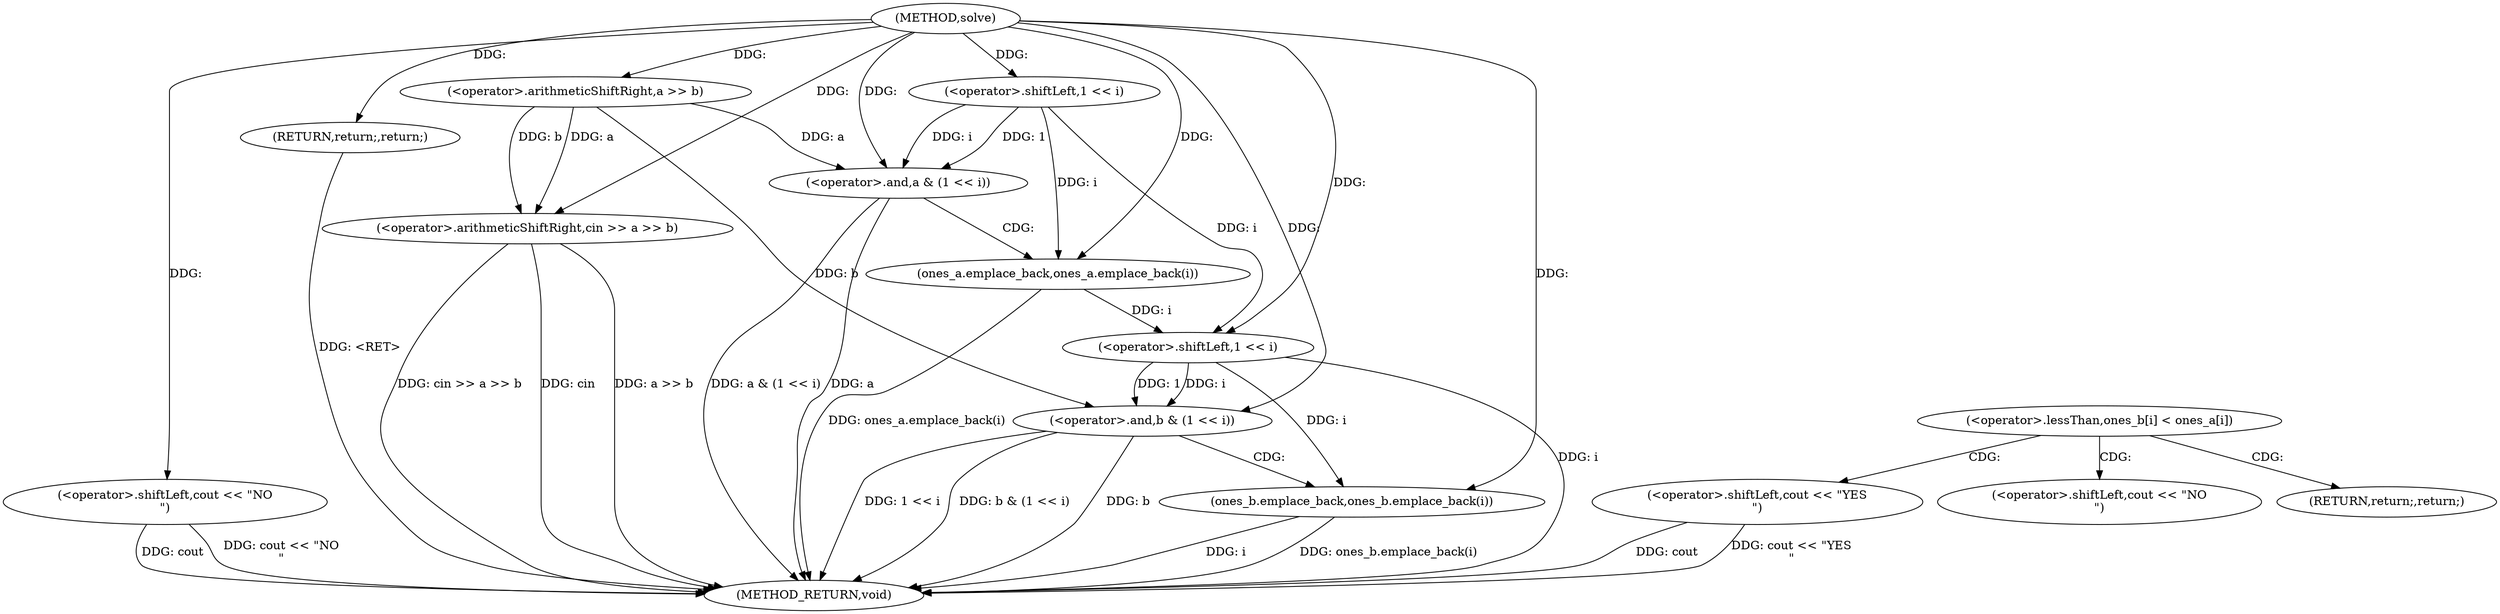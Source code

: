 digraph "solve" {  
"1000178" [label = "(METHOD,solve)" ]
"1000228" [label = "(METHOD_RETURN,void)" ]
"1000182" [label = "(<operator>.arithmeticShiftRight,cin >> a >> b)" ]
"1000225" [label = "(<operator>.shiftLeft,cout << \"YES\n\")" ]
"1000207" [label = "(<operator>.shiftLeft,cout << \"NO\n\")" ]
"1000210" [label = "(RETURN,return;,return;)" ]
"1000184" [label = "(<operator>.arithmeticShiftRight,a >> b)" ]
"1000191" [label = "(<operator>.and,a & (1 << i))" ]
"1000196" [label = "(ones_a.emplace_back,ones_a.emplace_back(i))" ]
"1000199" [label = "(<operator>.and,b & (1 << i))" ]
"1000204" [label = "(ones_b.emplace_back,ones_b.emplace_back(i))" ]
"1000193" [label = "(<operator>.shiftLeft,1 << i)" ]
"1000201" [label = "(<operator>.shiftLeft,1 << i)" ]
"1000213" [label = "(<operator>.lessThan,ones_b[i] < ones_a[i])" ]
"1000221" [label = "(<operator>.shiftLeft,cout << \"NO\n\")" ]
"1000224" [label = "(RETURN,return;,return;)" ]
  "1000182" -> "1000228"  [ label = "DDG: a >> b"] 
  "1000182" -> "1000228"  [ label = "DDG: cin >> a >> b"] 
  "1000191" -> "1000228"  [ label = "DDG: a"] 
  "1000191" -> "1000228"  [ label = "DDG: a & (1 << i)"] 
  "1000196" -> "1000228"  [ label = "DDG: ones_a.emplace_back(i)"] 
  "1000199" -> "1000228"  [ label = "DDG: b"] 
  "1000201" -> "1000228"  [ label = "DDG: i"] 
  "1000199" -> "1000228"  [ label = "DDG: 1 << i"] 
  "1000199" -> "1000228"  [ label = "DDG: b & (1 << i)"] 
  "1000204" -> "1000228"  [ label = "DDG: i"] 
  "1000204" -> "1000228"  [ label = "DDG: ones_b.emplace_back(i)"] 
  "1000207" -> "1000228"  [ label = "DDG: cout"] 
  "1000207" -> "1000228"  [ label = "DDG: cout << \"NO\n\""] 
  "1000225" -> "1000228"  [ label = "DDG: cout << \"YES\n\""] 
  "1000225" -> "1000228"  [ label = "DDG: cout"] 
  "1000210" -> "1000228"  [ label = "DDG: <RET>"] 
  "1000182" -> "1000228"  [ label = "DDG: cin"] 
  "1000178" -> "1000182"  [ label = "DDG: "] 
  "1000184" -> "1000182"  [ label = "DDG: b"] 
  "1000184" -> "1000182"  [ label = "DDG: a"] 
  "1000178" -> "1000210"  [ label = "DDG: "] 
  "1000178" -> "1000184"  [ label = "DDG: "] 
  "1000178" -> "1000207"  [ label = "DDG: "] 
  "1000184" -> "1000191"  [ label = "DDG: a"] 
  "1000178" -> "1000191"  [ label = "DDG: "] 
  "1000193" -> "1000191"  [ label = "DDG: i"] 
  "1000193" -> "1000191"  [ label = "DDG: 1"] 
  "1000193" -> "1000196"  [ label = "DDG: i"] 
  "1000178" -> "1000196"  [ label = "DDG: "] 
  "1000184" -> "1000199"  [ label = "DDG: b"] 
  "1000178" -> "1000199"  [ label = "DDG: "] 
  "1000201" -> "1000199"  [ label = "DDG: 1"] 
  "1000201" -> "1000199"  [ label = "DDG: i"] 
  "1000201" -> "1000204"  [ label = "DDG: i"] 
  "1000178" -> "1000204"  [ label = "DDG: "] 
  "1000178" -> "1000193"  [ label = "DDG: "] 
  "1000178" -> "1000201"  [ label = "DDG: "] 
  "1000193" -> "1000201"  [ label = "DDG: i"] 
  "1000196" -> "1000201"  [ label = "DDG: i"] 
  "1000191" -> "1000196"  [ label = "CDG: "] 
  "1000199" -> "1000204"  [ label = "CDG: "] 
  "1000213" -> "1000225"  [ label = "CDG: "] 
  "1000213" -> "1000224"  [ label = "CDG: "] 
  "1000213" -> "1000221"  [ label = "CDG: "] 
}
